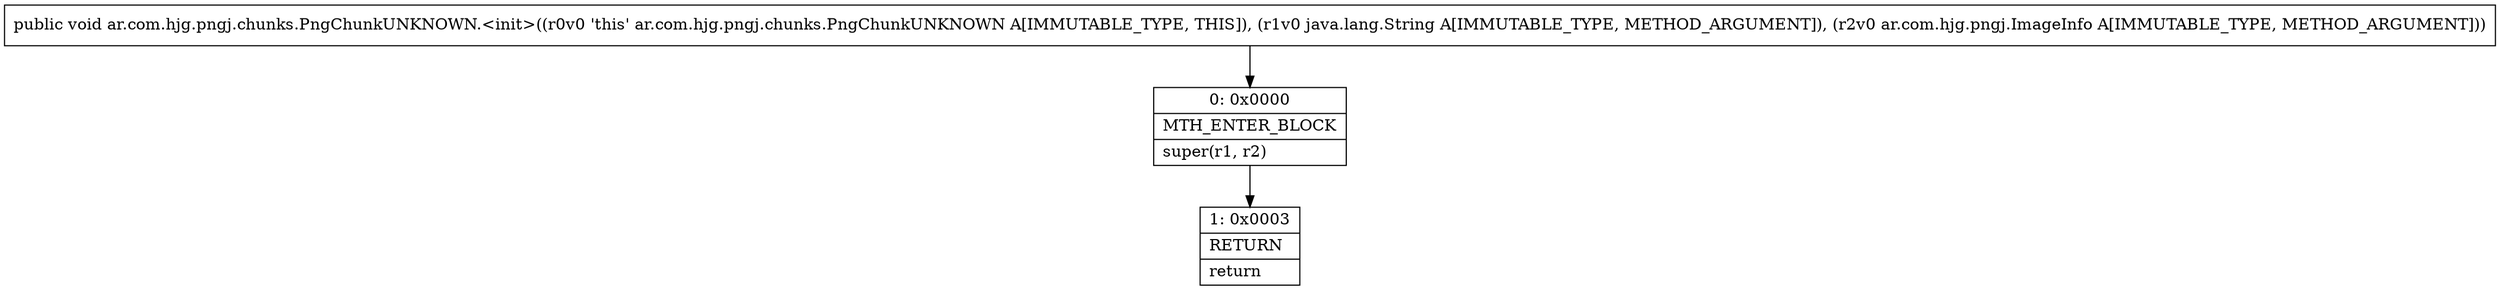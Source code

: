 digraph "CFG forar.com.hjg.pngj.chunks.PngChunkUNKNOWN.\<init\>(Ljava\/lang\/String;Lar\/com\/hjg\/pngj\/ImageInfo;)V" {
Node_0 [shape=record,label="{0\:\ 0x0000|MTH_ENTER_BLOCK\l|super(r1, r2)\l}"];
Node_1 [shape=record,label="{1\:\ 0x0003|RETURN\l|return\l}"];
MethodNode[shape=record,label="{public void ar.com.hjg.pngj.chunks.PngChunkUNKNOWN.\<init\>((r0v0 'this' ar.com.hjg.pngj.chunks.PngChunkUNKNOWN A[IMMUTABLE_TYPE, THIS]), (r1v0 java.lang.String A[IMMUTABLE_TYPE, METHOD_ARGUMENT]), (r2v0 ar.com.hjg.pngj.ImageInfo A[IMMUTABLE_TYPE, METHOD_ARGUMENT])) }"];
MethodNode -> Node_0;
Node_0 -> Node_1;
}

